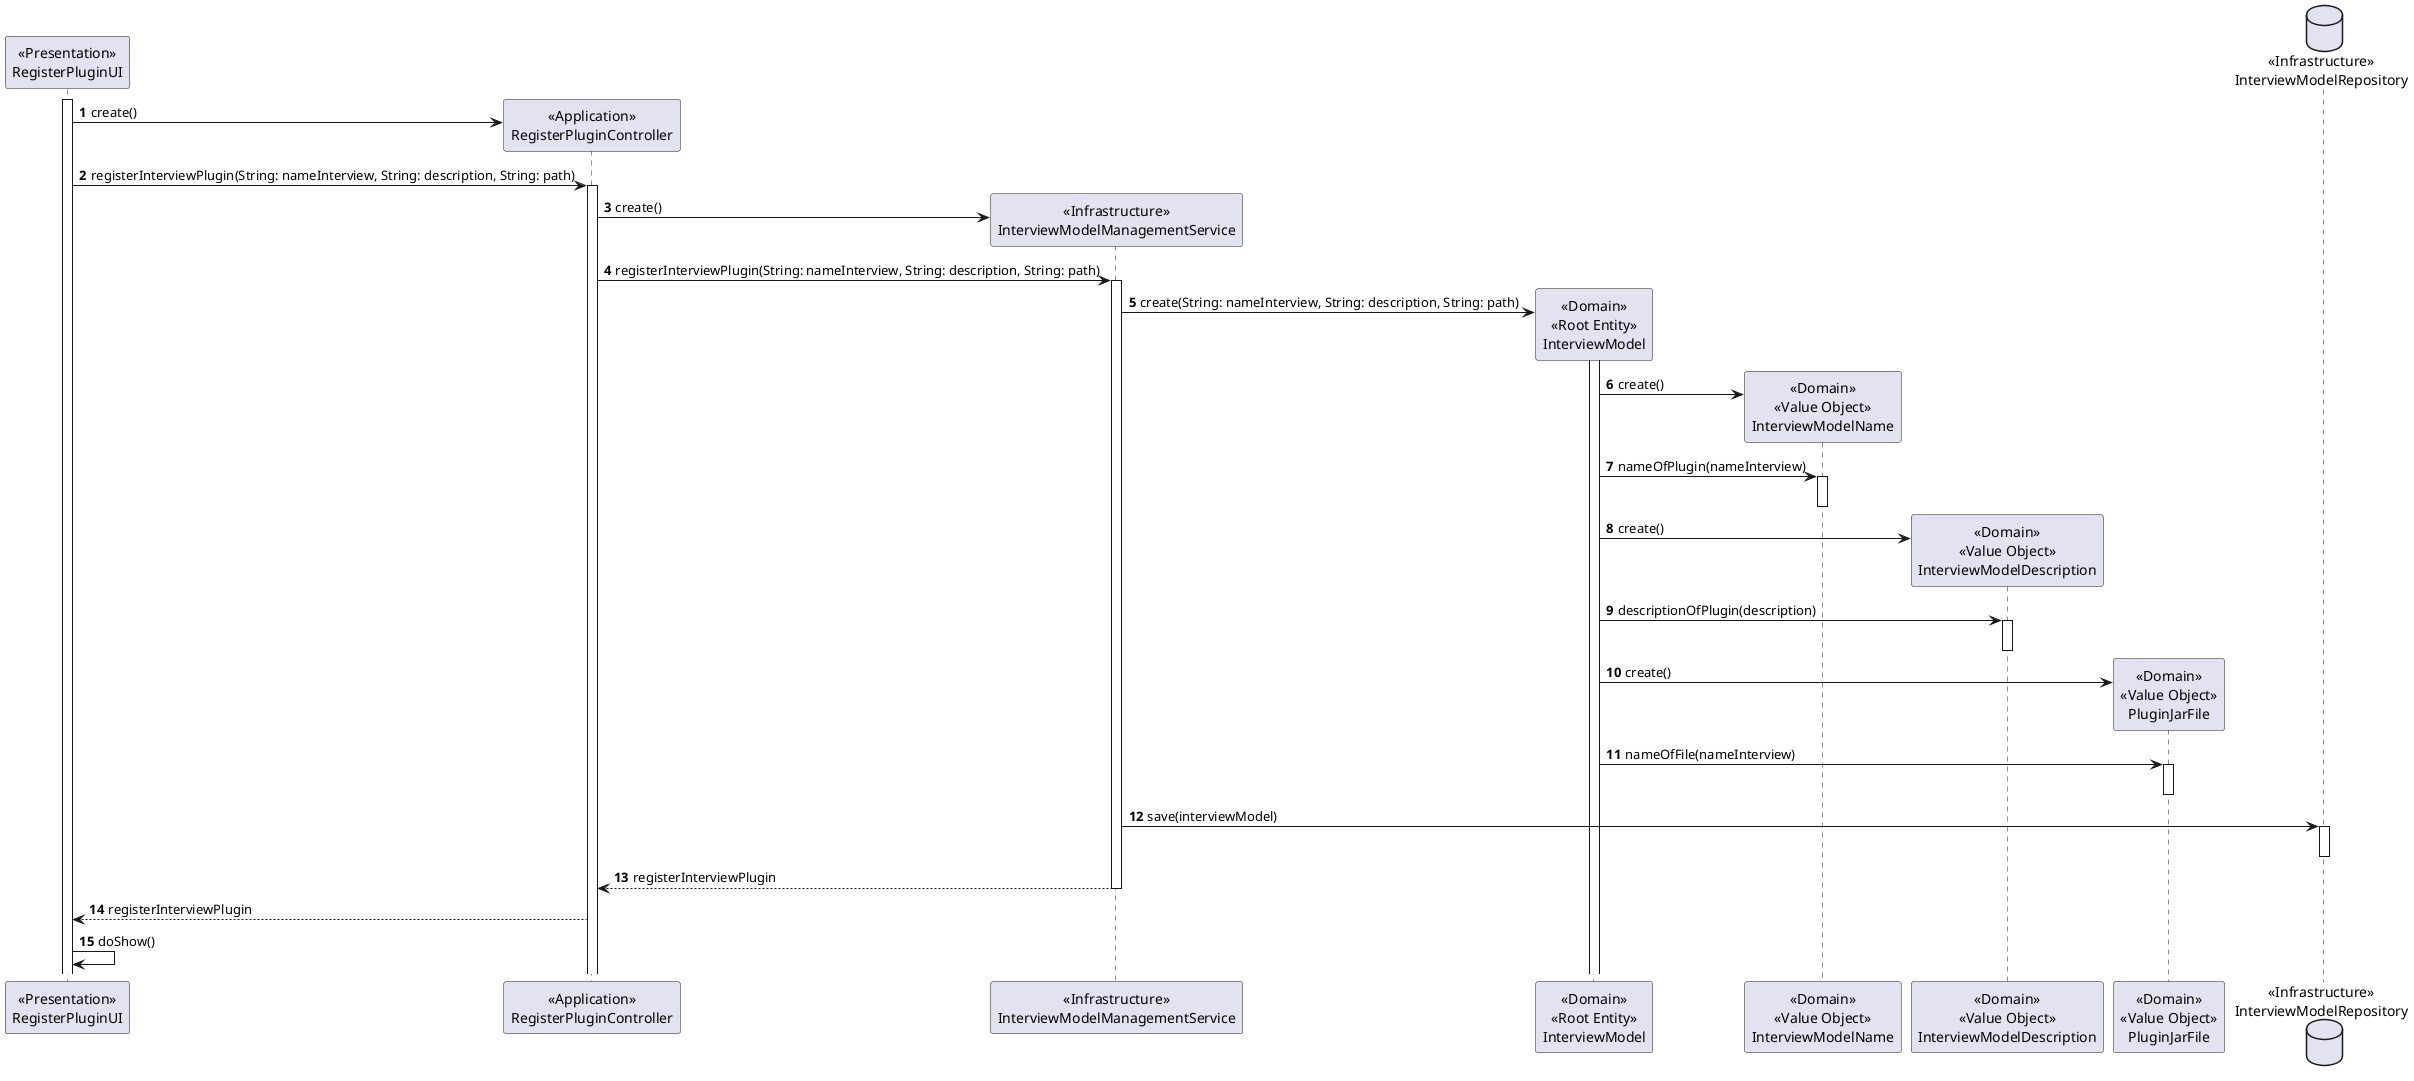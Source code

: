 @startuml
'https://plantuml.com/sequence-diagram

autonumber
skinparam sequenceMessageAlign left

Participant "<<Presentation>>\nRegisterPluginUI" as UI
Participant "<<Application>>\nRegisterPluginController" as CTRL
Participant "<<Infrastructure>>\nInterviewModelManagementService" as SERVICEIM
Participant "<<Domain>>\n<<Root Entity>>\nInterviewModel" as IM
Participant "<<Domain>>\n<<Value Object>>\nInterviewModelName" as IMNAME
Participant "<<Domain>>\n<<Value Object>>\nInterviewModelDescription" as IMDESC
Participant "<<Domain>>\n<<Value Object>>\nPluginJarFile" as IMPLUGIN
Database "<<Infrastructure>>\nInterviewModelRepository" as IMREPO

Activate UI

    UI -> CTRL**: create()

    UI -> CTRL: registerInterviewPlugin(String: nameInterview, String: description, String: path)

    Activate CTRL

    CTRL -> SERVICEIM**: create()

    CTRL -> SERVICEIM: registerInterviewPlugin(String: nameInterview, String: description, String: path)

    Activate SERVICEIM

    SERVICEIM -> IM**: create(String: nameInterview, String: description, String: path)

    Activate IM

    IM -> IMNAME**: create()

    IM -> IMNAME: nameOfPlugin(nameInterview)

    Activate IMNAME

    Deactivate IMNAME

    IM -> IMDESC**: create()

    IM -> IMDESC: descriptionOfPlugin(description)

    Activate IMDESC

    Deactivate IMDESC

    IM -> IMPLUGIN**: create()

    IM -> IMPLUGIN: nameOfFile(nameInterview)

    Activate IMPLUGIN

    Deactivate IMPLUGIN

    SERVICEIM -> IMREPO: save(interviewModel)

    Activate IMREPO

    Deactivate IMREPO

    SERVICEIM --> CTRL: registerInterviewPlugin

    Deactivate SERVICEIM

    CTRL --> UI: registerInterviewPlugin

    UI -> UI: doShow()

@enduml